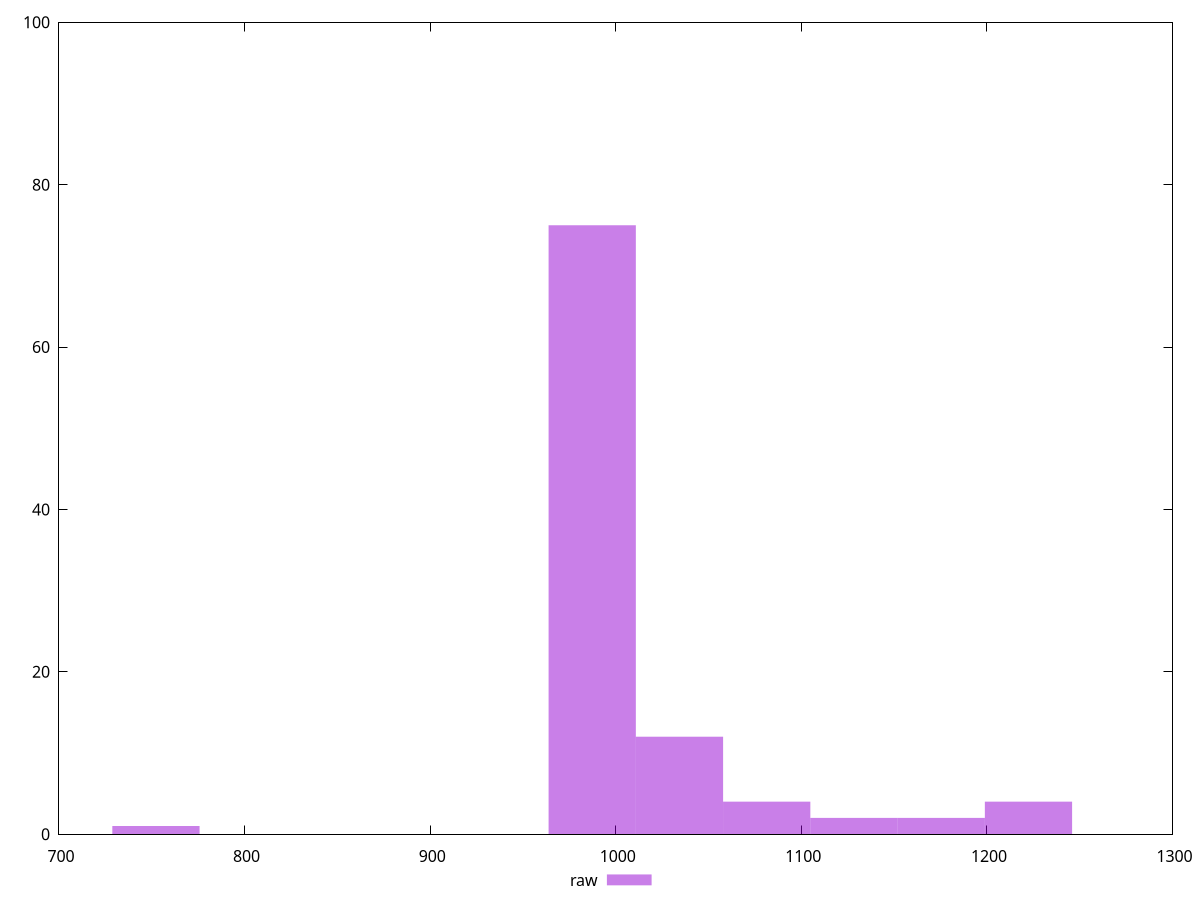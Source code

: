 reset
set terminal svg size 640, 490 enhanced background rgb 'white'
set output "report_00007_2020-12-11T15:55:29.892Z/render-blocking-resources/samples/pages/raw/histogram.svg"

$raw <<EOF
1222.3927595350985 4
1034.3323349912373 12
987.317228855272 75
1175.3776533991334 2
1081.3474411272027 4
1128.362547263168 2
752.2416981754453 1
EOF

set key outside below
set boxwidth 47.01510613596533
set yrange [0:100]
set style fill transparent solid 0.5 noborder

plot \
  $raw title "raw" with boxes, \


reset